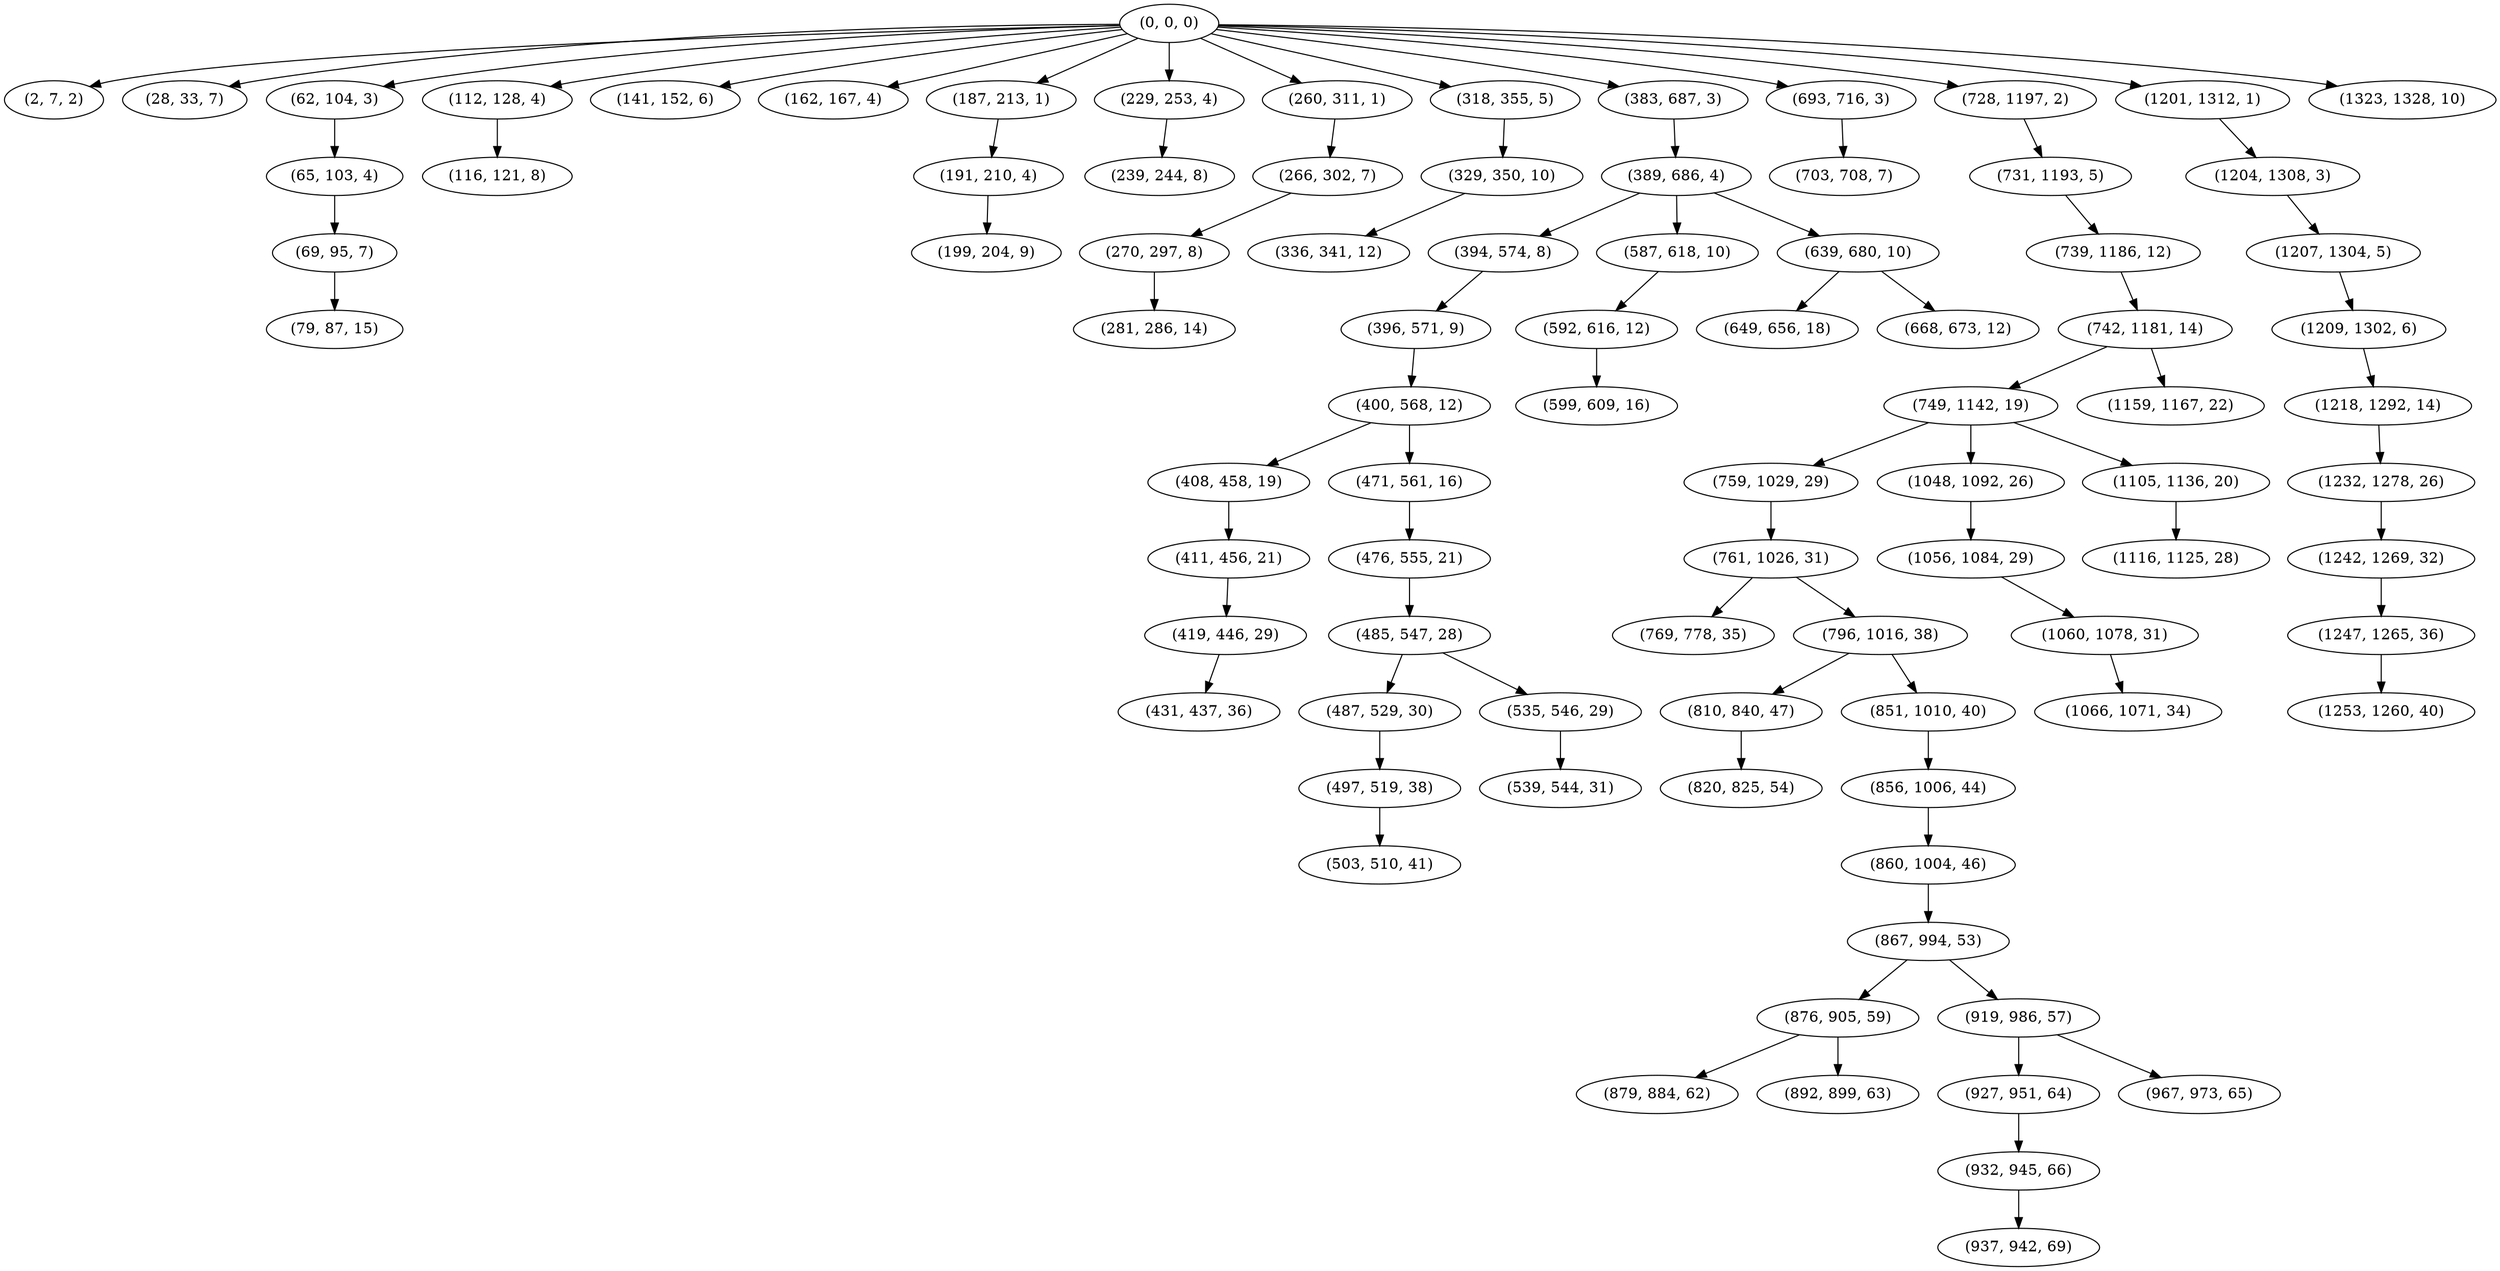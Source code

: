 digraph tree {
    "(0, 0, 0)";
    "(2, 7, 2)";
    "(28, 33, 7)";
    "(62, 104, 3)";
    "(65, 103, 4)";
    "(69, 95, 7)";
    "(79, 87, 15)";
    "(112, 128, 4)";
    "(116, 121, 8)";
    "(141, 152, 6)";
    "(162, 167, 4)";
    "(187, 213, 1)";
    "(191, 210, 4)";
    "(199, 204, 9)";
    "(229, 253, 4)";
    "(239, 244, 8)";
    "(260, 311, 1)";
    "(266, 302, 7)";
    "(270, 297, 8)";
    "(281, 286, 14)";
    "(318, 355, 5)";
    "(329, 350, 10)";
    "(336, 341, 12)";
    "(383, 687, 3)";
    "(389, 686, 4)";
    "(394, 574, 8)";
    "(396, 571, 9)";
    "(400, 568, 12)";
    "(408, 458, 19)";
    "(411, 456, 21)";
    "(419, 446, 29)";
    "(431, 437, 36)";
    "(471, 561, 16)";
    "(476, 555, 21)";
    "(485, 547, 28)";
    "(487, 529, 30)";
    "(497, 519, 38)";
    "(503, 510, 41)";
    "(535, 546, 29)";
    "(539, 544, 31)";
    "(587, 618, 10)";
    "(592, 616, 12)";
    "(599, 609, 16)";
    "(639, 680, 10)";
    "(649, 656, 18)";
    "(668, 673, 12)";
    "(693, 716, 3)";
    "(703, 708, 7)";
    "(728, 1197, 2)";
    "(731, 1193, 5)";
    "(739, 1186, 12)";
    "(742, 1181, 14)";
    "(749, 1142, 19)";
    "(759, 1029, 29)";
    "(761, 1026, 31)";
    "(769, 778, 35)";
    "(796, 1016, 38)";
    "(810, 840, 47)";
    "(820, 825, 54)";
    "(851, 1010, 40)";
    "(856, 1006, 44)";
    "(860, 1004, 46)";
    "(867, 994, 53)";
    "(876, 905, 59)";
    "(879, 884, 62)";
    "(892, 899, 63)";
    "(919, 986, 57)";
    "(927, 951, 64)";
    "(932, 945, 66)";
    "(937, 942, 69)";
    "(967, 973, 65)";
    "(1048, 1092, 26)";
    "(1056, 1084, 29)";
    "(1060, 1078, 31)";
    "(1066, 1071, 34)";
    "(1105, 1136, 20)";
    "(1116, 1125, 28)";
    "(1159, 1167, 22)";
    "(1201, 1312, 1)";
    "(1204, 1308, 3)";
    "(1207, 1304, 5)";
    "(1209, 1302, 6)";
    "(1218, 1292, 14)";
    "(1232, 1278, 26)";
    "(1242, 1269, 32)";
    "(1247, 1265, 36)";
    "(1253, 1260, 40)";
    "(1323, 1328, 10)";
    "(0, 0, 0)" -> "(2, 7, 2)";
    "(0, 0, 0)" -> "(28, 33, 7)";
    "(0, 0, 0)" -> "(62, 104, 3)";
    "(0, 0, 0)" -> "(112, 128, 4)";
    "(0, 0, 0)" -> "(141, 152, 6)";
    "(0, 0, 0)" -> "(162, 167, 4)";
    "(0, 0, 0)" -> "(187, 213, 1)";
    "(0, 0, 0)" -> "(229, 253, 4)";
    "(0, 0, 0)" -> "(260, 311, 1)";
    "(0, 0, 0)" -> "(318, 355, 5)";
    "(0, 0, 0)" -> "(383, 687, 3)";
    "(0, 0, 0)" -> "(693, 716, 3)";
    "(0, 0, 0)" -> "(728, 1197, 2)";
    "(0, 0, 0)" -> "(1201, 1312, 1)";
    "(0, 0, 0)" -> "(1323, 1328, 10)";
    "(62, 104, 3)" -> "(65, 103, 4)";
    "(65, 103, 4)" -> "(69, 95, 7)";
    "(69, 95, 7)" -> "(79, 87, 15)";
    "(112, 128, 4)" -> "(116, 121, 8)";
    "(187, 213, 1)" -> "(191, 210, 4)";
    "(191, 210, 4)" -> "(199, 204, 9)";
    "(229, 253, 4)" -> "(239, 244, 8)";
    "(260, 311, 1)" -> "(266, 302, 7)";
    "(266, 302, 7)" -> "(270, 297, 8)";
    "(270, 297, 8)" -> "(281, 286, 14)";
    "(318, 355, 5)" -> "(329, 350, 10)";
    "(329, 350, 10)" -> "(336, 341, 12)";
    "(383, 687, 3)" -> "(389, 686, 4)";
    "(389, 686, 4)" -> "(394, 574, 8)";
    "(389, 686, 4)" -> "(587, 618, 10)";
    "(389, 686, 4)" -> "(639, 680, 10)";
    "(394, 574, 8)" -> "(396, 571, 9)";
    "(396, 571, 9)" -> "(400, 568, 12)";
    "(400, 568, 12)" -> "(408, 458, 19)";
    "(400, 568, 12)" -> "(471, 561, 16)";
    "(408, 458, 19)" -> "(411, 456, 21)";
    "(411, 456, 21)" -> "(419, 446, 29)";
    "(419, 446, 29)" -> "(431, 437, 36)";
    "(471, 561, 16)" -> "(476, 555, 21)";
    "(476, 555, 21)" -> "(485, 547, 28)";
    "(485, 547, 28)" -> "(487, 529, 30)";
    "(485, 547, 28)" -> "(535, 546, 29)";
    "(487, 529, 30)" -> "(497, 519, 38)";
    "(497, 519, 38)" -> "(503, 510, 41)";
    "(535, 546, 29)" -> "(539, 544, 31)";
    "(587, 618, 10)" -> "(592, 616, 12)";
    "(592, 616, 12)" -> "(599, 609, 16)";
    "(639, 680, 10)" -> "(649, 656, 18)";
    "(639, 680, 10)" -> "(668, 673, 12)";
    "(693, 716, 3)" -> "(703, 708, 7)";
    "(728, 1197, 2)" -> "(731, 1193, 5)";
    "(731, 1193, 5)" -> "(739, 1186, 12)";
    "(739, 1186, 12)" -> "(742, 1181, 14)";
    "(742, 1181, 14)" -> "(749, 1142, 19)";
    "(742, 1181, 14)" -> "(1159, 1167, 22)";
    "(749, 1142, 19)" -> "(759, 1029, 29)";
    "(749, 1142, 19)" -> "(1048, 1092, 26)";
    "(749, 1142, 19)" -> "(1105, 1136, 20)";
    "(759, 1029, 29)" -> "(761, 1026, 31)";
    "(761, 1026, 31)" -> "(769, 778, 35)";
    "(761, 1026, 31)" -> "(796, 1016, 38)";
    "(796, 1016, 38)" -> "(810, 840, 47)";
    "(796, 1016, 38)" -> "(851, 1010, 40)";
    "(810, 840, 47)" -> "(820, 825, 54)";
    "(851, 1010, 40)" -> "(856, 1006, 44)";
    "(856, 1006, 44)" -> "(860, 1004, 46)";
    "(860, 1004, 46)" -> "(867, 994, 53)";
    "(867, 994, 53)" -> "(876, 905, 59)";
    "(867, 994, 53)" -> "(919, 986, 57)";
    "(876, 905, 59)" -> "(879, 884, 62)";
    "(876, 905, 59)" -> "(892, 899, 63)";
    "(919, 986, 57)" -> "(927, 951, 64)";
    "(919, 986, 57)" -> "(967, 973, 65)";
    "(927, 951, 64)" -> "(932, 945, 66)";
    "(932, 945, 66)" -> "(937, 942, 69)";
    "(1048, 1092, 26)" -> "(1056, 1084, 29)";
    "(1056, 1084, 29)" -> "(1060, 1078, 31)";
    "(1060, 1078, 31)" -> "(1066, 1071, 34)";
    "(1105, 1136, 20)" -> "(1116, 1125, 28)";
    "(1201, 1312, 1)" -> "(1204, 1308, 3)";
    "(1204, 1308, 3)" -> "(1207, 1304, 5)";
    "(1207, 1304, 5)" -> "(1209, 1302, 6)";
    "(1209, 1302, 6)" -> "(1218, 1292, 14)";
    "(1218, 1292, 14)" -> "(1232, 1278, 26)";
    "(1232, 1278, 26)" -> "(1242, 1269, 32)";
    "(1242, 1269, 32)" -> "(1247, 1265, 36)";
    "(1247, 1265, 36)" -> "(1253, 1260, 40)";
}
